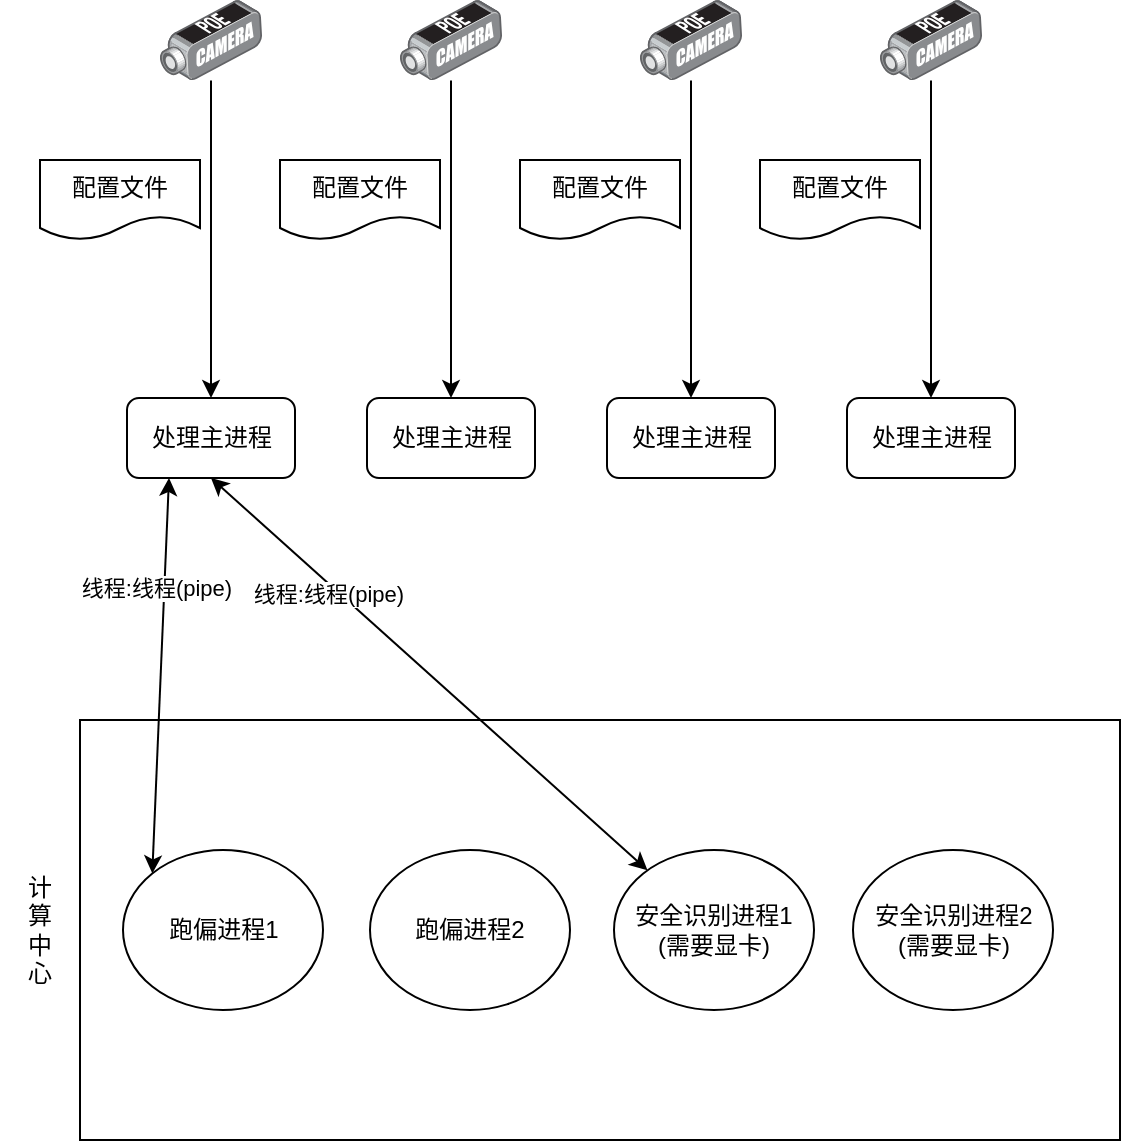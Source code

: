 <mxfile version="14.4.5" type="github">
  <diagram id="cCJnxMXBAtRdat_ASji1" name="Page-1">
    <mxGraphModel dx="946" dy="614" grid="1" gridSize="10" guides="1" tooltips="1" connect="1" arrows="1" fold="1" page="1" pageScale="1" pageWidth="850" pageHeight="1100" math="0" shadow="0">
      <root>
        <mxCell id="0" />
        <mxCell id="1" parent="0" />
        <mxCell id="f7P9pab2XVLLpQTwuehZ-17" value="" style="rounded=0;whiteSpace=wrap;html=1;" vertex="1" parent="1">
          <mxGeometry x="160" y="400" width="520" height="210" as="geometry" />
        </mxCell>
        <mxCell id="f7P9pab2XVLLpQTwuehZ-1" value="" style="points=[];aspect=fixed;html=1;align=center;shadow=0;dashed=0;image;image=img/lib/allied_telesis/security/POE_DVS_Camera.svg;" vertex="1" parent="1">
          <mxGeometry x="200" y="40" width="51" height="40.2" as="geometry" />
        </mxCell>
        <mxCell id="f7P9pab2XVLLpQTwuehZ-2" value="" style="points=[];aspect=fixed;html=1;align=center;shadow=0;dashed=0;image;image=img/lib/allied_telesis/security/POE_DVS_Camera.svg;" vertex="1" parent="1">
          <mxGeometry x="320" y="40" width="51" height="40.2" as="geometry" />
        </mxCell>
        <mxCell id="f7P9pab2XVLLpQTwuehZ-3" value="" style="points=[];aspect=fixed;html=1;align=center;shadow=0;dashed=0;image;image=img/lib/allied_telesis/security/POE_DVS_Camera.svg;" vertex="1" parent="1">
          <mxGeometry x="440" y="40" width="51" height="40.2" as="geometry" />
        </mxCell>
        <mxCell id="f7P9pab2XVLLpQTwuehZ-4" value="" style="points=[];aspect=fixed;html=1;align=center;shadow=0;dashed=0;image;image=img/lib/allied_telesis/security/POE_DVS_Camera.svg;" vertex="1" parent="1">
          <mxGeometry x="560" y="40" width="51" height="40.2" as="geometry" />
        </mxCell>
        <mxCell id="f7P9pab2XVLLpQTwuehZ-5" value="处理主进程" style="rounded=1;whiteSpace=wrap;html=1;" vertex="1" parent="1">
          <mxGeometry x="183.5" y="239" width="84" height="40" as="geometry" />
        </mxCell>
        <mxCell id="f7P9pab2XVLLpQTwuehZ-6" value="&lt;span&gt;处理主进程&lt;/span&gt;" style="rounded=1;whiteSpace=wrap;html=1;" vertex="1" parent="1">
          <mxGeometry x="303.5" y="239" width="84" height="40" as="geometry" />
        </mxCell>
        <mxCell id="f7P9pab2XVLLpQTwuehZ-7" value="&lt;span&gt;处理主进程&lt;/span&gt;" style="rounded=1;whiteSpace=wrap;html=1;" vertex="1" parent="1">
          <mxGeometry x="423.5" y="239" width="84" height="40" as="geometry" />
        </mxCell>
        <mxCell id="f7P9pab2XVLLpQTwuehZ-8" value="&lt;span&gt;处理主进程&lt;/span&gt;" style="rounded=1;whiteSpace=wrap;html=1;" vertex="1" parent="1">
          <mxGeometry x="543.5" y="239" width="84" height="40" as="geometry" />
        </mxCell>
        <mxCell id="f7P9pab2XVLLpQTwuehZ-9" value="" style="endArrow=classic;html=1;entryX=0.5;entryY=0;entryDx=0;entryDy=0;" edge="1" parent="1" source="f7P9pab2XVLLpQTwuehZ-1" target="f7P9pab2XVLLpQTwuehZ-5">
          <mxGeometry width="50" height="50" relative="1" as="geometry">
            <mxPoint x="80" y="230" as="sourcePoint" />
            <mxPoint x="130" y="180" as="targetPoint" />
          </mxGeometry>
        </mxCell>
        <mxCell id="f7P9pab2XVLLpQTwuehZ-10" value="" style="endArrow=classic;html=1;entryX=0.5;entryY=0;entryDx=0;entryDy=0;" edge="1" parent="1" source="f7P9pab2XVLLpQTwuehZ-2" target="f7P9pab2XVLLpQTwuehZ-6">
          <mxGeometry width="50" height="50" relative="1" as="geometry">
            <mxPoint x="270" y="400" as="sourcePoint" />
            <mxPoint x="320" y="350" as="targetPoint" />
          </mxGeometry>
        </mxCell>
        <mxCell id="f7P9pab2XVLLpQTwuehZ-11" value="" style="endArrow=classic;html=1;entryX=0.5;entryY=0;entryDx=0;entryDy=0;" edge="1" parent="1" source="f7P9pab2XVLLpQTwuehZ-3" target="f7P9pab2XVLLpQTwuehZ-7">
          <mxGeometry width="50" height="50" relative="1" as="geometry">
            <mxPoint x="480" y="120" as="sourcePoint" />
            <mxPoint x="470" y="310" as="targetPoint" />
          </mxGeometry>
        </mxCell>
        <mxCell id="f7P9pab2XVLLpQTwuehZ-12" value="" style="endArrow=classic;html=1;entryX=0.5;entryY=0;entryDx=0;entryDy=0;" edge="1" parent="1" source="f7P9pab2XVLLpQTwuehZ-4" target="f7P9pab2XVLLpQTwuehZ-8">
          <mxGeometry width="50" height="50" relative="1" as="geometry">
            <mxPoint x="450" y="440" as="sourcePoint" />
            <mxPoint x="500" y="390" as="targetPoint" />
          </mxGeometry>
        </mxCell>
        <mxCell id="f7P9pab2XVLLpQTwuehZ-13" value="配置文件" style="shape=document;whiteSpace=wrap;html=1;boundedLbl=1;" vertex="1" parent="1">
          <mxGeometry x="140" y="120" width="80" height="40" as="geometry" />
        </mxCell>
        <mxCell id="f7P9pab2XVLLpQTwuehZ-14" value="配置文件" style="shape=document;whiteSpace=wrap;html=1;boundedLbl=1;" vertex="1" parent="1">
          <mxGeometry x="260" y="120" width="80" height="40" as="geometry" />
        </mxCell>
        <mxCell id="f7P9pab2XVLLpQTwuehZ-15" value="配置文件" style="shape=document;whiteSpace=wrap;html=1;boundedLbl=1;" vertex="1" parent="1">
          <mxGeometry x="380" y="120" width="80" height="40" as="geometry" />
        </mxCell>
        <mxCell id="f7P9pab2XVLLpQTwuehZ-16" value="配置文件" style="shape=document;whiteSpace=wrap;html=1;boundedLbl=1;" vertex="1" parent="1">
          <mxGeometry x="500" y="120" width="80" height="40" as="geometry" />
        </mxCell>
        <mxCell id="f7P9pab2XVLLpQTwuehZ-18" value="跑偏进程1" style="ellipse;whiteSpace=wrap;html=1;" vertex="1" parent="1">
          <mxGeometry x="181.5" y="465" width="100" height="80" as="geometry" />
        </mxCell>
        <mxCell id="f7P9pab2XVLLpQTwuehZ-19" value="计&lt;br&gt;算&lt;br&gt;中&lt;br&gt;心" style="text;html=1;strokeColor=none;fillColor=none;align=center;verticalAlign=middle;whiteSpace=wrap;rounded=0;" vertex="1" parent="1">
          <mxGeometry x="120" y="400" width="40" height="210" as="geometry" />
        </mxCell>
        <mxCell id="f7P9pab2XVLLpQTwuehZ-22" value="跑偏进程2" style="ellipse;whiteSpace=wrap;html=1;" vertex="1" parent="1">
          <mxGeometry x="305" y="465" width="100" height="80" as="geometry" />
        </mxCell>
        <mxCell id="f7P9pab2XVLLpQTwuehZ-23" value="安全识别进程1&lt;br&gt;(需要显卡)" style="ellipse;whiteSpace=wrap;html=1;" vertex="1" parent="1">
          <mxGeometry x="427" y="465" width="100" height="80" as="geometry" />
        </mxCell>
        <mxCell id="f7P9pab2XVLLpQTwuehZ-24" value="安全识别进程2&lt;br&gt;(需要显卡)" style="ellipse;whiteSpace=wrap;html=1;" vertex="1" parent="1">
          <mxGeometry x="546.5" y="465" width="100" height="80" as="geometry" />
        </mxCell>
        <mxCell id="f7P9pab2XVLLpQTwuehZ-25" value="" style="endArrow=classic;startArrow=classic;html=1;exitX=0;exitY=0;exitDx=0;exitDy=0;entryX=0.25;entryY=1;entryDx=0;entryDy=0;" edge="1" parent="1" source="f7P9pab2XVLLpQTwuehZ-18" target="f7P9pab2XVLLpQTwuehZ-5">
          <mxGeometry width="50" height="50" relative="1" as="geometry">
            <mxPoint x="70" y="370" as="sourcePoint" />
            <mxPoint x="120" y="320" as="targetPoint" />
          </mxGeometry>
        </mxCell>
        <mxCell id="f7P9pab2XVLLpQTwuehZ-26" value="线程:线程(pipe)" style="edgeLabel;html=1;align=center;verticalAlign=middle;resizable=0;points=[];" vertex="1" connectable="0" parent="f7P9pab2XVLLpQTwuehZ-25">
          <mxGeometry x="0.442" y="4" relative="1" as="geometry">
            <mxPoint as="offset" />
          </mxGeometry>
        </mxCell>
        <mxCell id="f7P9pab2XVLLpQTwuehZ-27" value="" style="endArrow=classic;startArrow=classic;html=1;entryX=0.5;entryY=1;entryDx=0;entryDy=0;" edge="1" parent="1" source="f7P9pab2XVLLpQTwuehZ-23" target="f7P9pab2XVLLpQTwuehZ-5">
          <mxGeometry width="50" height="50" relative="1" as="geometry">
            <mxPoint x="206.145" y="486.716" as="sourcePoint" />
            <mxPoint x="214.5" y="289" as="targetPoint" />
          </mxGeometry>
        </mxCell>
        <mxCell id="f7P9pab2XVLLpQTwuehZ-28" value="线程:线程(pipe)" style="edgeLabel;html=1;align=center;verticalAlign=middle;resizable=0;points=[];" vertex="1" connectable="0" parent="f7P9pab2XVLLpQTwuehZ-27">
          <mxGeometry x="0.442" y="4" relative="1" as="geometry">
            <mxPoint as="offset" />
          </mxGeometry>
        </mxCell>
      </root>
    </mxGraphModel>
  </diagram>
</mxfile>
